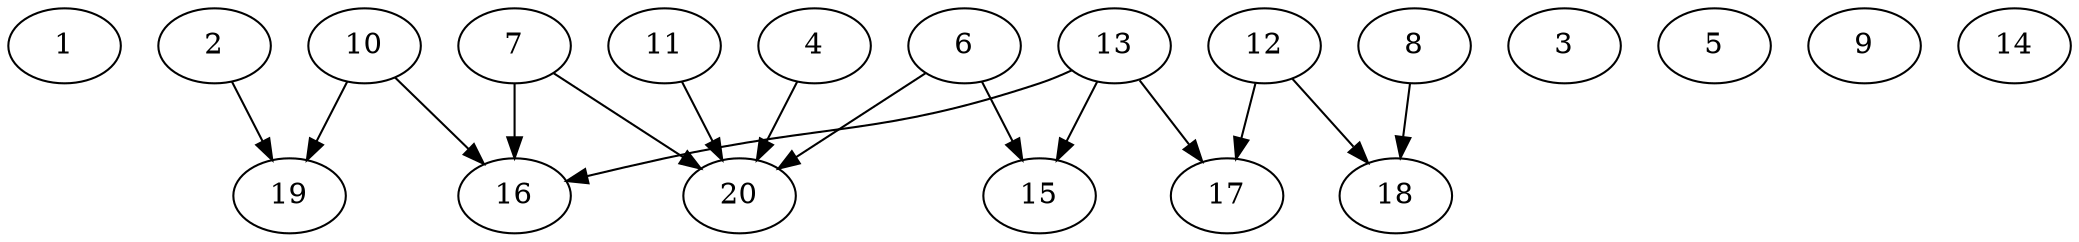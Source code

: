 // DAG automatically generated by daggen at Wed Jul 24 21:26:16 2019
// ./daggen --dot -n 20 --ccr 0.4 --fat 0.8 --regular 0.5 --density 0.5 --mindata 5242880 --maxdata 52428800 
digraph G {
  1 [size="14172160", alpha="0.03", expect_size="5668864"] 
  2 [size="104796160", alpha="0.16", expect_size="41918464"] 
  2 -> 19 [size ="41918464"]
  3 [size="100520960", alpha="0.08", expect_size="40208384"] 
  4 [size="43980800", alpha="0.08", expect_size="17592320"] 
  4 -> 20 [size ="17592320"]
  5 [size="24734720", alpha="0.02", expect_size="9893888"] 
  6 [size="13795840", alpha="0.12", expect_size="5518336"] 
  6 -> 15 [size ="5518336"]
  6 -> 20 [size ="5518336"]
  7 [size="91832320", alpha="0.10", expect_size="36732928"] 
  7 -> 16 [size ="36732928"]
  7 -> 20 [size ="36732928"]
  8 [size="52060160", alpha="0.01", expect_size="20824064"] 
  8 -> 18 [size ="20824064"]
  9 [size="42918400", alpha="0.06", expect_size="17167360"] 
  10 [size="19957760", alpha="0.04", expect_size="7983104"] 
  10 -> 16 [size ="7983104"]
  10 -> 19 [size ="7983104"]
  11 [size="67799040", alpha="0.17", expect_size="27119616"] 
  11 -> 20 [size ="27119616"]
  12 [size="88089600", alpha="0.19", expect_size="35235840"] 
  12 -> 17 [size ="35235840"]
  12 -> 18 [size ="35235840"]
  13 [size="63360000", alpha="0.17", expect_size="25344000"] 
  13 -> 15 [size ="25344000"]
  13 -> 16 [size ="25344000"]
  13 -> 17 [size ="25344000"]
  14 [size="112762880", alpha="0.04", expect_size="45105152"] 
  15 [size="43671040", alpha="0.05", expect_size="17468416"] 
  16 [size="57244160", alpha="0.04", expect_size="22897664"] 
  17 [size="128386560", alpha="0.17", expect_size="51354624"] 
  18 [size="72130560", alpha="0.04", expect_size="28852224"] 
  19 [size="76551680", alpha="0.15", expect_size="30620672"] 
  20 [size="110402560", alpha="0.07", expect_size="44161024"] 
}
